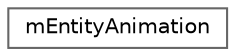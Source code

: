 digraph "Graphical Class Hierarchy"
{
 // LATEX_PDF_SIZE
  bgcolor="transparent";
  edge [fontname=Helvetica,fontsize=10,labelfontname=Helvetica,labelfontsize=10];
  node [fontname=Helvetica,fontsize=10,shape=box,height=0.2,width=0.4];
  rankdir="LR";
  Node0 [label="mEntityAnimation",height=0.2,width=0.4,color="grey40", fillcolor="white", style="filled",URL="$classm_entity_animation.html",tooltip=" "];
}

